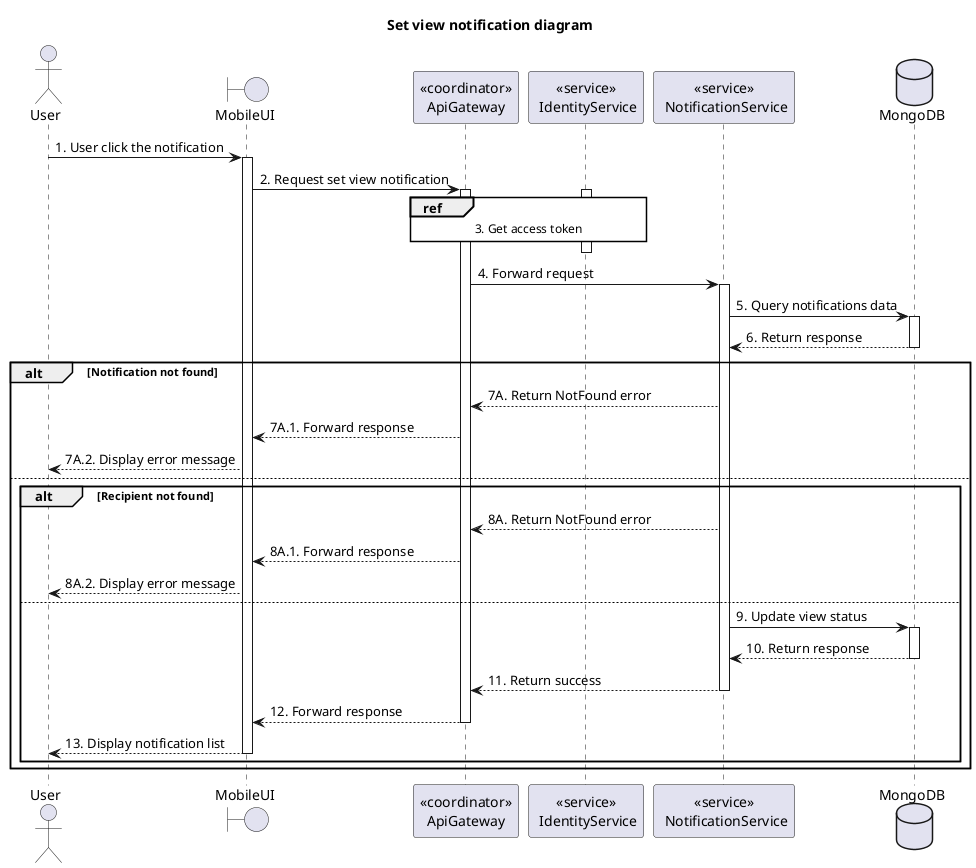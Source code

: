 @startuml Sequence
title "Set view notification diagram"

' Style section
<style>
  sequenceDiagram {
    reference {
      BackGroundColor white
    }
}
</style>

actor User
boundary MobileUI
participant "<<coordinator>>\nApiGateway" as ApiGateway
participant "<<service>>\n IdentityService" as IdentityService
participant "<<service>>\n NotificationService" as NotificationService
database MongoDB

User -> MobileUI ++: 1. User click the notification
MobileUI -> ApiGateway ++: 2. Request set view notification

activate IdentityService
ref over ApiGateway, IdentityService: 3. Get access token
ApiGateway -[hidden]-> IdentityService
deactivate IdentityService

ApiGateway -> NotificationService ++: 4. Forward request

NotificationService -> MongoDB++: 5. Query notifications data
NotificationService <-- MongoDB--: 6. Return response

alt Notification not found
  ApiGateway <-- NotificationService: 7A. Return NotFound error
  MobileUI <-- ApiGateway: 7A.1. Forward response
  User <-- MobileUI: 7A.2. Display error message
else
  alt Recipient not found
    ApiGateway <-- NotificationService: 8A. Return NotFound error
    MobileUI <-- ApiGateway: 8A.1. Forward response
    User <-- MobileUI: 8A.2. Display error message
  else
    NotificationService -> MongoDB++: 9. Update view status
    NotificationService <-- MongoDB--: 10. Return response
    ApiGateway <-- NotificationService--: 11. Return success
    MobileUI <-- ApiGateway--: 12. Forward response
    User <-- MobileUI--: 13. Display notification list
  end
end

@enduml
